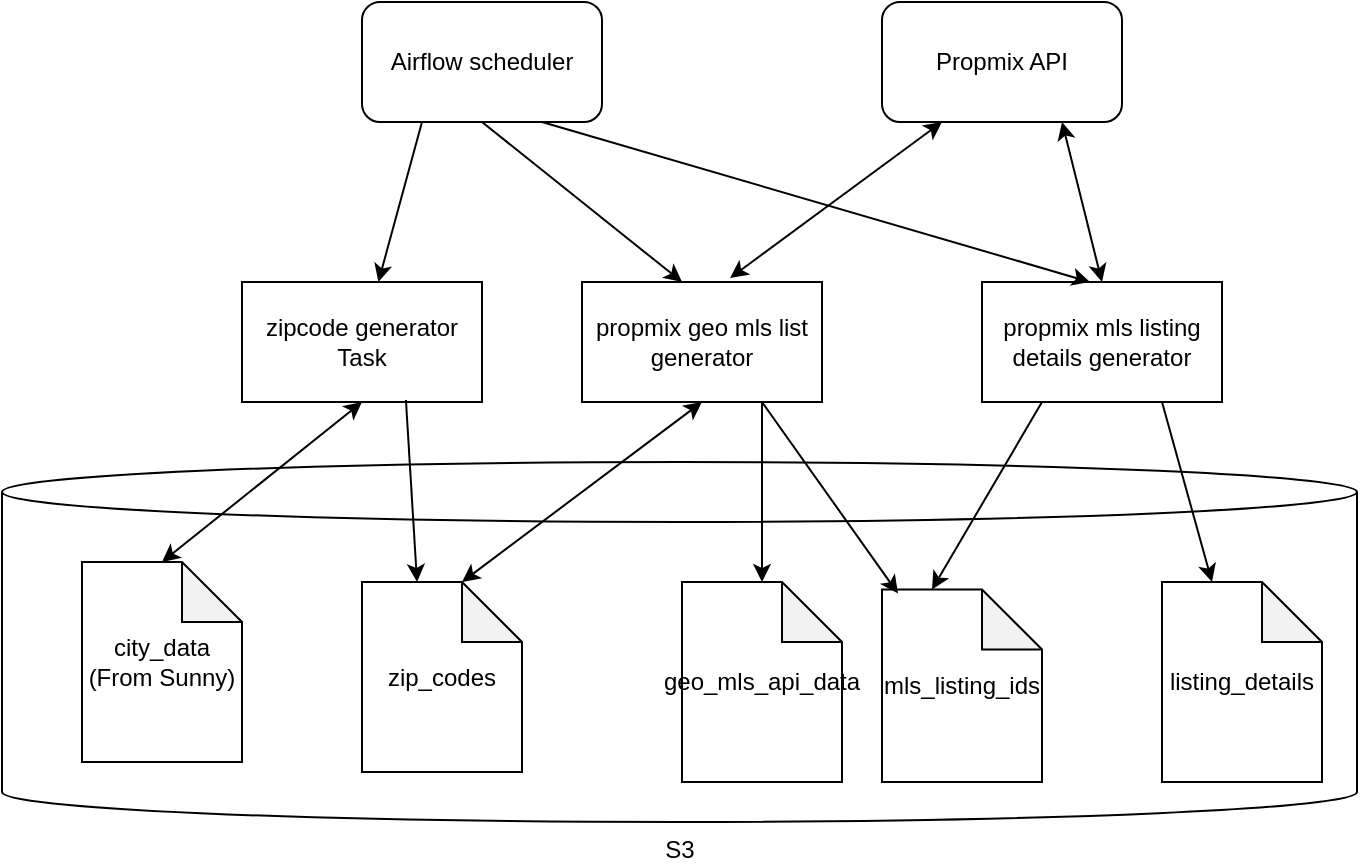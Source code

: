 <mxfile version="14.9.9" type="github">
  <diagram id="SSpC0EXGSiDSEJ2Le8xc" name="Page-1">
    <mxGraphModel dx="862" dy="360" grid="1" gridSize="10" guides="1" tooltips="1" connect="1" arrows="1" fold="1" page="1" pageScale="1" pageWidth="850" pageHeight="1100" math="0" shadow="0">
      <root>
        <mxCell id="0" />
        <mxCell id="1" parent="0" />
        <mxCell id="zn88MTEEG8YuF1IfX-i7-25" value="S3&lt;br&gt;" style="shape=cylinder3;whiteSpace=wrap;html=1;boundedLbl=1;backgroundOutline=1;size=15;fillColor=none;labelPosition=center;verticalLabelPosition=bottom;align=center;verticalAlign=top;" vertex="1" parent="1">
          <mxGeometry x="30" y="280" width="677.5" height="180" as="geometry" />
        </mxCell>
        <mxCell id="zn88MTEEG8YuF1IfX-i7-3" value="zipcode generator Task" style="rounded=0;whiteSpace=wrap;html=1;" vertex="1" parent="1">
          <mxGeometry x="150" y="190" width="120" height="60" as="geometry" />
        </mxCell>
        <mxCell id="zn88MTEEG8YuF1IfX-i7-4" value="city_data (From Sunny)" style="shape=note;whiteSpace=wrap;html=1;backgroundOutline=1;darkOpacity=0.05;" vertex="1" parent="1">
          <mxGeometry x="70" y="330" width="80" height="100" as="geometry" />
        </mxCell>
        <mxCell id="zn88MTEEG8YuF1IfX-i7-5" value="" style="endArrow=classic;startArrow=classic;html=1;entryX=0.5;entryY=1;entryDx=0;entryDy=0;exitX=0.5;exitY=0;exitDx=0;exitDy=0;exitPerimeter=0;" edge="1" parent="1" source="zn88MTEEG8YuF1IfX-i7-4" target="zn88MTEEG8YuF1IfX-i7-3">
          <mxGeometry width="50" height="50" relative="1" as="geometry">
            <mxPoint x="120" y="310" as="sourcePoint" />
            <mxPoint x="170" y="260" as="targetPoint" />
          </mxGeometry>
        </mxCell>
        <mxCell id="zn88MTEEG8YuF1IfX-i7-7" value="Airflow scheduler" style="rounded=1;whiteSpace=wrap;html=1;fillColor=none;" vertex="1" parent="1">
          <mxGeometry x="210" y="50" width="120" height="60" as="geometry" />
        </mxCell>
        <mxCell id="zn88MTEEG8YuF1IfX-i7-8" value="" style="endArrow=classic;html=1;exitX=0.683;exitY=0.983;exitDx=0;exitDy=0;exitPerimeter=0;entryX=1;entryY=0.656;entryDx=0;entryDy=0;entryPerimeter=0;" edge="1" parent="1" source="zn88MTEEG8YuF1IfX-i7-3" target="zn88MTEEG8YuF1IfX-i7-10">
          <mxGeometry width="50" height="50" relative="1" as="geometry">
            <mxPoint x="220" y="380" as="sourcePoint" />
            <mxPoint x="300" y="290" as="targetPoint" />
          </mxGeometry>
        </mxCell>
        <mxCell id="zn88MTEEG8YuF1IfX-i7-10" value="zip_codes" style="shape=note;whiteSpace=wrap;html=1;backgroundOutline=1;darkOpacity=0.05;fillColor=none;direction=north;flipH=1;" vertex="1" parent="1">
          <mxGeometry x="210" y="340" width="80" height="95" as="geometry" />
        </mxCell>
        <mxCell id="zn88MTEEG8YuF1IfX-i7-11" value="propmix geo mls list generator" style="rounded=0;whiteSpace=wrap;html=1;fillColor=none;" vertex="1" parent="1">
          <mxGeometry x="320" y="190" width="120" height="60" as="geometry" />
        </mxCell>
        <mxCell id="zn88MTEEG8YuF1IfX-i7-14" value="mls_listing_ids" style="shape=note;whiteSpace=wrap;html=1;backgroundOutline=1;darkOpacity=0.05;fillColor=none;" vertex="1" parent="1">
          <mxGeometry x="470" y="343.75" width="80" height="96.25" as="geometry" />
        </mxCell>
        <mxCell id="zn88MTEEG8YuF1IfX-i7-15" value="" style="endArrow=classic;startArrow=classic;html=1;exitX=0;exitY=0;exitDx=95;exitDy=30;exitPerimeter=0;entryX=0.5;entryY=1;entryDx=0;entryDy=0;" edge="1" parent="1" source="zn88MTEEG8YuF1IfX-i7-10" target="zn88MTEEG8YuF1IfX-i7-11">
          <mxGeometry width="50" height="50" relative="1" as="geometry">
            <mxPoint x="360" y="300" as="sourcePoint" />
            <mxPoint x="410" y="250" as="targetPoint" />
          </mxGeometry>
        </mxCell>
        <mxCell id="zn88MTEEG8YuF1IfX-i7-18" value="" style="endArrow=classic;html=1;exitX=0.75;exitY=1;exitDx=0;exitDy=0;entryX=0.1;entryY=0.021;entryDx=0;entryDy=0;entryPerimeter=0;" edge="1" parent="1" source="zn88MTEEG8YuF1IfX-i7-11" target="zn88MTEEG8YuF1IfX-i7-14">
          <mxGeometry width="50" height="50" relative="1" as="geometry">
            <mxPoint x="220" y="280" as="sourcePoint" />
            <mxPoint x="270" y="230" as="targetPoint" />
          </mxGeometry>
        </mxCell>
        <mxCell id="zn88MTEEG8YuF1IfX-i7-19" value="" style="endArrow=classic;html=1;exitX=0.75;exitY=1;exitDx=0;exitDy=0;" edge="1" parent="1" source="zn88MTEEG8YuF1IfX-i7-11" target="zn88MTEEG8YuF1IfX-i7-20">
          <mxGeometry width="50" height="50" relative="1" as="geometry">
            <mxPoint x="220" y="280" as="sourcePoint" />
            <mxPoint x="480" y="420" as="targetPoint" />
          </mxGeometry>
        </mxCell>
        <mxCell id="zn88MTEEG8YuF1IfX-i7-20" value="geo_mls_api_data" style="shape=note;whiteSpace=wrap;html=1;backgroundOutline=1;darkOpacity=0.05;fillColor=none;" vertex="1" parent="1">
          <mxGeometry x="370" y="340" width="80" height="100" as="geometry" />
        </mxCell>
        <mxCell id="zn88MTEEG8YuF1IfX-i7-21" value="propmix mls listing details generator" style="rounded=0;whiteSpace=wrap;html=1;fillColor=none;" vertex="1" parent="1">
          <mxGeometry x="520" y="190" width="120" height="60" as="geometry" />
        </mxCell>
        <mxCell id="zn88MTEEG8YuF1IfX-i7-22" value="" style="endArrow=classic;html=1;exitX=0.25;exitY=1;exitDx=0;exitDy=0;" edge="1" parent="1" source="zn88MTEEG8YuF1IfX-i7-7" target="zn88MTEEG8YuF1IfX-i7-3">
          <mxGeometry width="50" height="50" relative="1" as="geometry">
            <mxPoint x="260" y="120" as="sourcePoint" />
            <mxPoint x="270" y="100" as="targetPoint" />
          </mxGeometry>
        </mxCell>
        <mxCell id="zn88MTEEG8YuF1IfX-i7-23" value="" style="endArrow=classic;html=1;entryX=0.417;entryY=0;entryDx=0;entryDy=0;entryPerimeter=0;exitX=0.5;exitY=1;exitDx=0;exitDy=0;" edge="1" parent="1" source="zn88MTEEG8YuF1IfX-i7-7" target="zn88MTEEG8YuF1IfX-i7-11">
          <mxGeometry width="50" height="50" relative="1" as="geometry">
            <mxPoint x="300" y="110" as="sourcePoint" />
            <mxPoint x="280" y="100" as="targetPoint" />
          </mxGeometry>
        </mxCell>
        <mxCell id="zn88MTEEG8YuF1IfX-i7-24" value="" style="endArrow=classic;html=1;entryX=0.45;entryY=0;entryDx=0;entryDy=0;entryPerimeter=0;exitX=0.75;exitY=1;exitDx=0;exitDy=0;" edge="1" parent="1" source="zn88MTEEG8YuF1IfX-i7-7" target="zn88MTEEG8YuF1IfX-i7-21">
          <mxGeometry width="50" height="50" relative="1" as="geometry">
            <mxPoint x="310" y="120" as="sourcePoint" />
            <mxPoint x="280" y="100" as="targetPoint" />
          </mxGeometry>
        </mxCell>
        <mxCell id="zn88MTEEG8YuF1IfX-i7-26" value="Propmix API" style="rounded=1;whiteSpace=wrap;html=1;fillColor=none;" vertex="1" parent="1">
          <mxGeometry x="470" y="50" width="120" height="60" as="geometry" />
        </mxCell>
        <mxCell id="zn88MTEEG8YuF1IfX-i7-27" value="" style="endArrow=classic;startArrow=classic;html=1;entryX=0.25;entryY=1;entryDx=0;entryDy=0;exitX=0.617;exitY=-0.033;exitDx=0;exitDy=0;exitPerimeter=0;" edge="1" parent="1" source="zn88MTEEG8YuF1IfX-i7-11" target="zn88MTEEG8YuF1IfX-i7-26">
          <mxGeometry width="50" height="50" relative="1" as="geometry">
            <mxPoint x="385" y="160" as="sourcePoint" />
            <mxPoint x="435" y="110" as="targetPoint" />
          </mxGeometry>
        </mxCell>
        <mxCell id="zn88MTEEG8YuF1IfX-i7-28" value="" style="endArrow=classic;startArrow=classic;html=1;entryX=0.75;entryY=1;entryDx=0;entryDy=0;exitX=0.5;exitY=0;exitDx=0;exitDy=0;" edge="1" parent="1" source="zn88MTEEG8YuF1IfX-i7-21" target="zn88MTEEG8YuF1IfX-i7-26">
          <mxGeometry width="50" height="50" relative="1" as="geometry">
            <mxPoint x="395" y="170" as="sourcePoint" />
            <mxPoint x="445" y="120" as="targetPoint" />
          </mxGeometry>
        </mxCell>
        <mxCell id="zn88MTEEG8YuF1IfX-i7-29" value="" style="endArrow=classic;html=1;exitX=0.25;exitY=1;exitDx=0;exitDy=0;entryX=0;entryY=0;entryDx=25;entryDy=0;entryPerimeter=0;" edge="1" parent="1" source="zn88MTEEG8YuF1IfX-i7-21" target="zn88MTEEG8YuF1IfX-i7-14">
          <mxGeometry width="50" height="50" relative="1" as="geometry">
            <mxPoint x="230" y="280" as="sourcePoint" />
            <mxPoint x="280" y="230" as="targetPoint" />
          </mxGeometry>
        </mxCell>
        <mxCell id="zn88MTEEG8YuF1IfX-i7-30" value="" style="endArrow=classic;html=1;exitX=0.75;exitY=1;exitDx=0;exitDy=0;entryX=0;entryY=0;entryDx=25;entryDy=0;entryPerimeter=0;" edge="1" parent="1" source="zn88MTEEG8YuF1IfX-i7-21" target="zn88MTEEG8YuF1IfX-i7-31">
          <mxGeometry width="50" height="50" relative="1" as="geometry">
            <mxPoint x="500" y="240" as="sourcePoint" />
            <mxPoint x="280" y="230" as="targetPoint" />
          </mxGeometry>
        </mxCell>
        <mxCell id="zn88MTEEG8YuF1IfX-i7-31" value="listing_details" style="shape=note;whiteSpace=wrap;html=1;backgroundOutline=1;darkOpacity=0.05;fillColor=none;" vertex="1" parent="1">
          <mxGeometry x="610" y="340" width="80" height="100" as="geometry" />
        </mxCell>
      </root>
    </mxGraphModel>
  </diagram>
</mxfile>
